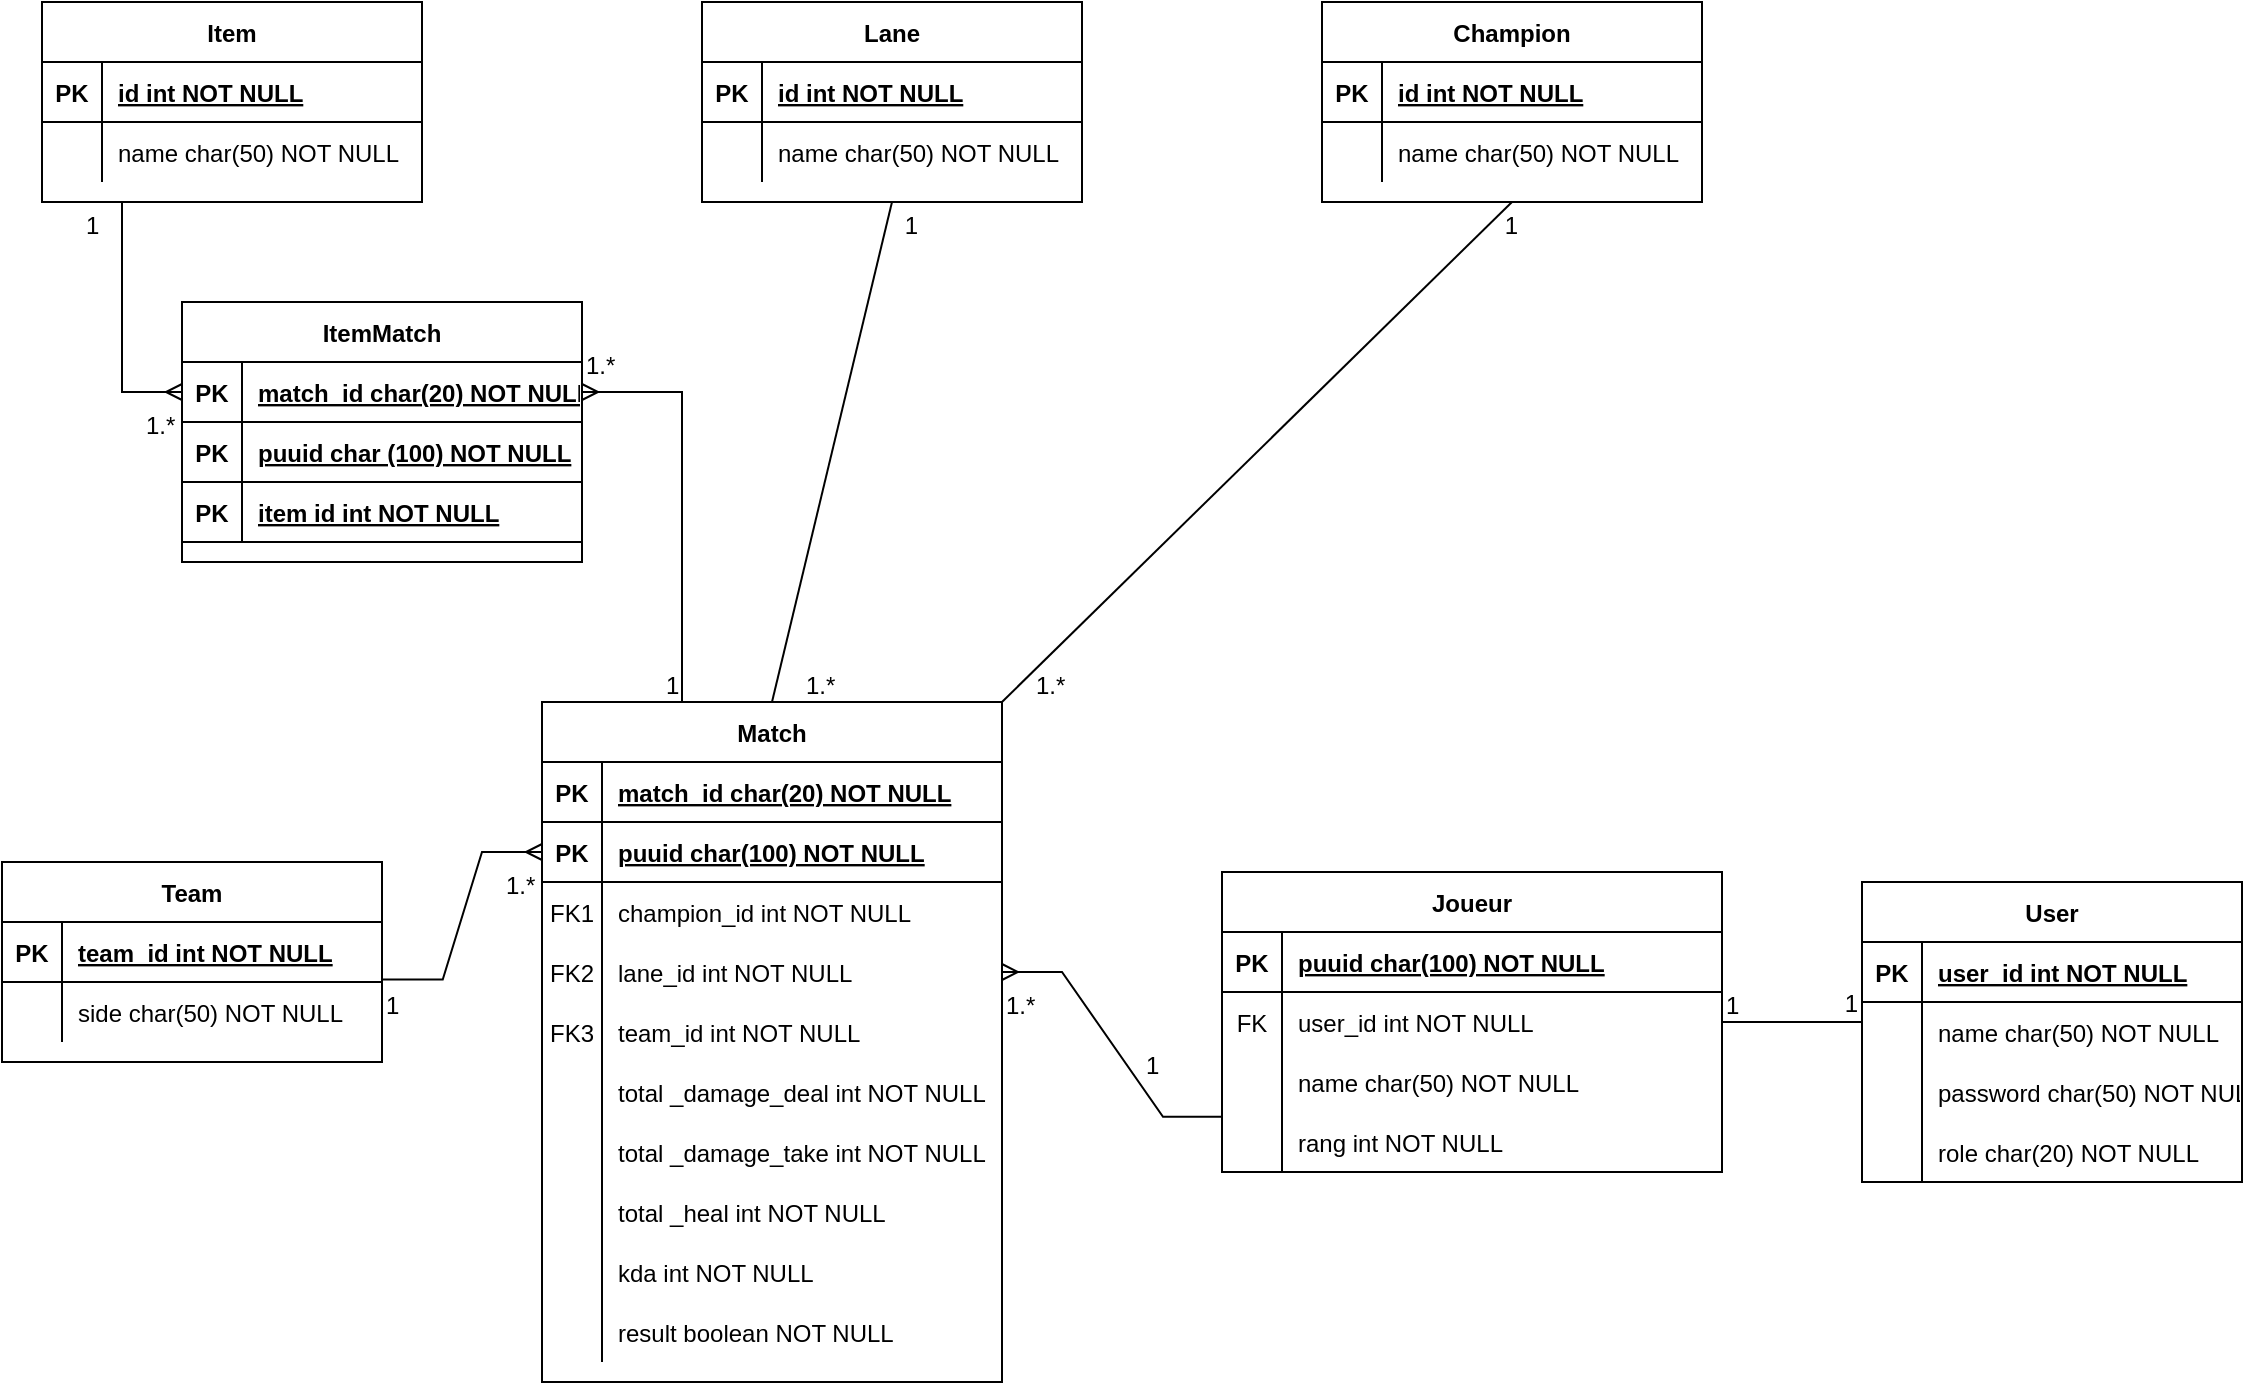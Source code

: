 <mxfile version="22.0.4" type="github">
  <diagram id="R2lEEEUBdFMjLlhIrx00" name="Page-1">
    <mxGraphModel dx="1050" dy="534" grid="1" gridSize="10" guides="1" tooltips="1" connect="1" arrows="1" fold="1" page="1" pageScale="1" pageWidth="1169" pageHeight="827" math="0" shadow="0" extFonts="Permanent Marker^https://fonts.googleapis.com/css?family=Permanent+Marker">
      <root>
        <mxCell id="0" />
        <mxCell id="1" parent="0" />
        <mxCell id="1Z-xYRUmBWWZSePLacPU-8" value="Joueur" style="shape=table;startSize=30;container=1;collapsible=1;childLayout=tableLayout;fixedRows=1;rowLines=0;fontStyle=1;align=center;resizeLast=1;" parent="1" vertex="1">
          <mxGeometry x="640" y="525" width="250" height="150" as="geometry" />
        </mxCell>
        <mxCell id="1Z-xYRUmBWWZSePLacPU-9" value="" style="shape=partialRectangle;collapsible=0;dropTarget=0;pointerEvents=0;fillColor=none;points=[[0,0.5],[1,0.5]];portConstraint=eastwest;top=0;left=0;right=0;bottom=1;" parent="1Z-xYRUmBWWZSePLacPU-8" vertex="1">
          <mxGeometry y="30" width="250" height="30" as="geometry" />
        </mxCell>
        <mxCell id="1Z-xYRUmBWWZSePLacPU-10" value="PK" style="shape=partialRectangle;overflow=hidden;connectable=0;fillColor=none;top=0;left=0;bottom=0;right=0;fontStyle=1;" parent="1Z-xYRUmBWWZSePLacPU-9" vertex="1">
          <mxGeometry width="30" height="30" as="geometry">
            <mxRectangle width="30" height="30" as="alternateBounds" />
          </mxGeometry>
        </mxCell>
        <mxCell id="1Z-xYRUmBWWZSePLacPU-11" value="puuid char(100) NOT NULL " style="shape=partialRectangle;overflow=hidden;connectable=0;fillColor=none;top=0;left=0;bottom=0;right=0;align=left;spacingLeft=6;fontStyle=5;" parent="1Z-xYRUmBWWZSePLacPU-9" vertex="1">
          <mxGeometry x="30" width="220" height="30" as="geometry">
            <mxRectangle width="220" height="30" as="alternateBounds" />
          </mxGeometry>
        </mxCell>
        <mxCell id="1Z-xYRUmBWWZSePLacPU-12" value="" style="shape=partialRectangle;collapsible=0;dropTarget=0;pointerEvents=0;fillColor=none;points=[[0,0.5],[1,0.5]];portConstraint=eastwest;top=0;left=0;right=0;bottom=0;" parent="1Z-xYRUmBWWZSePLacPU-8" vertex="1">
          <mxGeometry y="60" width="250" height="30" as="geometry" />
        </mxCell>
        <mxCell id="1Z-xYRUmBWWZSePLacPU-13" value="FK" style="shape=partialRectangle;overflow=hidden;connectable=0;fillColor=none;top=0;left=0;bottom=0;right=0;" parent="1Z-xYRUmBWWZSePLacPU-12" vertex="1">
          <mxGeometry width="30" height="30" as="geometry">
            <mxRectangle width="30" height="30" as="alternateBounds" />
          </mxGeometry>
        </mxCell>
        <mxCell id="1Z-xYRUmBWWZSePLacPU-14" value="user_id int NOT NULL" style="shape=partialRectangle;overflow=hidden;connectable=0;fillColor=none;top=0;left=0;bottom=0;right=0;align=left;spacingLeft=6;" parent="1Z-xYRUmBWWZSePLacPU-12" vertex="1">
          <mxGeometry x="30" width="220" height="30" as="geometry">
            <mxRectangle width="220" height="30" as="alternateBounds" />
          </mxGeometry>
        </mxCell>
        <mxCell id="qsSLa4WgV3tYcec7RAiq-47" value="" style="shape=partialRectangle;collapsible=0;dropTarget=0;pointerEvents=0;fillColor=none;points=[[0,0.5],[1,0.5]];portConstraint=eastwest;top=0;left=0;right=0;bottom=0;" parent="1Z-xYRUmBWWZSePLacPU-8" vertex="1">
          <mxGeometry y="90" width="250" height="30" as="geometry" />
        </mxCell>
        <mxCell id="qsSLa4WgV3tYcec7RAiq-48" value="" style="shape=partialRectangle;overflow=hidden;connectable=0;fillColor=none;top=0;left=0;bottom=0;right=0;" parent="qsSLa4WgV3tYcec7RAiq-47" vertex="1">
          <mxGeometry width="30" height="30" as="geometry">
            <mxRectangle width="30" height="30" as="alternateBounds" />
          </mxGeometry>
        </mxCell>
        <mxCell id="qsSLa4WgV3tYcec7RAiq-49" value="name char(50) NOT NULL" style="shape=partialRectangle;overflow=hidden;connectable=0;fillColor=none;top=0;left=0;bottom=0;right=0;align=left;spacingLeft=6;" parent="qsSLa4WgV3tYcec7RAiq-47" vertex="1">
          <mxGeometry x="30" width="220" height="30" as="geometry">
            <mxRectangle width="220" height="30" as="alternateBounds" />
          </mxGeometry>
        </mxCell>
        <mxCell id="5UuBvW-hppa5wgTJhFle-47" value="" style="shape=partialRectangle;collapsible=0;dropTarget=0;pointerEvents=0;fillColor=none;points=[[0,0.5],[1,0.5]];portConstraint=eastwest;top=0;left=0;right=0;bottom=0;" parent="1Z-xYRUmBWWZSePLacPU-8" vertex="1">
          <mxGeometry y="120" width="250" height="30" as="geometry" />
        </mxCell>
        <mxCell id="5UuBvW-hppa5wgTJhFle-48" value="" style="shape=partialRectangle;overflow=hidden;connectable=0;fillColor=none;top=0;left=0;bottom=0;right=0;" parent="5UuBvW-hppa5wgTJhFle-47" vertex="1">
          <mxGeometry width="30" height="30" as="geometry">
            <mxRectangle width="30" height="30" as="alternateBounds" />
          </mxGeometry>
        </mxCell>
        <mxCell id="5UuBvW-hppa5wgTJhFle-49" value="rang int NOT NULL" style="shape=partialRectangle;overflow=hidden;connectable=0;fillColor=none;top=0;left=0;bottom=0;right=0;align=left;spacingLeft=6;" parent="5UuBvW-hppa5wgTJhFle-47" vertex="1">
          <mxGeometry x="30" width="220" height="30" as="geometry">
            <mxRectangle width="220" height="30" as="alternateBounds" />
          </mxGeometry>
        </mxCell>
        <mxCell id="1Z-xYRUmBWWZSePLacPU-15" value="Item" style="shape=table;startSize=30;container=1;collapsible=1;childLayout=tableLayout;fixedRows=1;rowLines=0;fontStyle=1;align=center;resizeLast=1;" parent="1" vertex="1">
          <mxGeometry x="50" y="90" width="190" height="100" as="geometry" />
        </mxCell>
        <mxCell id="1Z-xYRUmBWWZSePLacPU-16" value="" style="shape=partialRectangle;collapsible=0;dropTarget=0;pointerEvents=0;fillColor=none;points=[[0,0.5],[1,0.5]];portConstraint=eastwest;top=0;left=0;right=0;bottom=1;" parent="1Z-xYRUmBWWZSePLacPU-15" vertex="1">
          <mxGeometry y="30" width="190" height="30" as="geometry" />
        </mxCell>
        <mxCell id="1Z-xYRUmBWWZSePLacPU-17" value="PK" style="shape=partialRectangle;overflow=hidden;connectable=0;fillColor=none;top=0;left=0;bottom=0;right=0;fontStyle=1;" parent="1Z-xYRUmBWWZSePLacPU-16" vertex="1">
          <mxGeometry width="30" height="30" as="geometry">
            <mxRectangle width="30" height="30" as="alternateBounds" />
          </mxGeometry>
        </mxCell>
        <mxCell id="1Z-xYRUmBWWZSePLacPU-18" value="id int NOT NULL " style="shape=partialRectangle;overflow=hidden;connectable=0;fillColor=none;top=0;left=0;bottom=0;right=0;align=left;spacingLeft=6;fontStyle=5;" parent="1Z-xYRUmBWWZSePLacPU-16" vertex="1">
          <mxGeometry x="30" width="160" height="30" as="geometry">
            <mxRectangle width="160" height="30" as="alternateBounds" />
          </mxGeometry>
        </mxCell>
        <mxCell id="1Z-xYRUmBWWZSePLacPU-19" value="" style="shape=partialRectangle;collapsible=0;dropTarget=0;pointerEvents=0;fillColor=none;points=[[0,0.5],[1,0.5]];portConstraint=eastwest;top=0;left=0;right=0;bottom=0;" parent="1Z-xYRUmBWWZSePLacPU-15" vertex="1">
          <mxGeometry y="60" width="190" height="30" as="geometry" />
        </mxCell>
        <mxCell id="1Z-xYRUmBWWZSePLacPU-20" value="" style="shape=partialRectangle;overflow=hidden;connectable=0;fillColor=none;top=0;left=0;bottom=0;right=0;" parent="1Z-xYRUmBWWZSePLacPU-19" vertex="1">
          <mxGeometry width="30" height="30" as="geometry">
            <mxRectangle width="30" height="30" as="alternateBounds" />
          </mxGeometry>
        </mxCell>
        <mxCell id="1Z-xYRUmBWWZSePLacPU-21" value="name char(50) NOT NULL" style="shape=partialRectangle;overflow=hidden;connectable=0;fillColor=none;top=0;left=0;bottom=0;right=0;align=left;spacingLeft=6;" parent="1Z-xYRUmBWWZSePLacPU-19" vertex="1">
          <mxGeometry x="30" width="160" height="30" as="geometry">
            <mxRectangle width="160" height="30" as="alternateBounds" />
          </mxGeometry>
        </mxCell>
        <mxCell id="jlmVtZ7fqNcI_0D6dhY_-1" value="User" style="shape=table;startSize=30;container=1;collapsible=1;childLayout=tableLayout;fixedRows=1;rowLines=0;fontStyle=1;align=center;resizeLast=1;" parent="1" vertex="1">
          <mxGeometry x="960" y="530" width="190" height="150" as="geometry" />
        </mxCell>
        <mxCell id="jlmVtZ7fqNcI_0D6dhY_-2" value="" style="shape=partialRectangle;collapsible=0;dropTarget=0;pointerEvents=0;fillColor=none;points=[[0,0.5],[1,0.5]];portConstraint=eastwest;top=0;left=0;right=0;bottom=1;" parent="jlmVtZ7fqNcI_0D6dhY_-1" vertex="1">
          <mxGeometry y="30" width="190" height="30" as="geometry" />
        </mxCell>
        <mxCell id="jlmVtZ7fqNcI_0D6dhY_-3" value="PK" style="shape=partialRectangle;overflow=hidden;connectable=0;fillColor=none;top=0;left=0;bottom=0;right=0;fontStyle=1;" parent="jlmVtZ7fqNcI_0D6dhY_-2" vertex="1">
          <mxGeometry width="30" height="30" as="geometry">
            <mxRectangle width="30" height="30" as="alternateBounds" />
          </mxGeometry>
        </mxCell>
        <mxCell id="jlmVtZ7fqNcI_0D6dhY_-4" value="user_id int NOT NULL " style="shape=partialRectangle;overflow=hidden;connectable=0;fillColor=none;top=0;left=0;bottom=0;right=0;align=left;spacingLeft=6;fontStyle=5;" parent="jlmVtZ7fqNcI_0D6dhY_-2" vertex="1">
          <mxGeometry x="30" width="160" height="30" as="geometry">
            <mxRectangle width="160" height="30" as="alternateBounds" />
          </mxGeometry>
        </mxCell>
        <mxCell id="jlmVtZ7fqNcI_0D6dhY_-18" value="" style="shape=partialRectangle;collapsible=0;dropTarget=0;pointerEvents=0;fillColor=none;points=[[0,0.5],[1,0.5]];portConstraint=eastwest;top=0;left=0;right=0;bottom=0;" parent="jlmVtZ7fqNcI_0D6dhY_-1" vertex="1">
          <mxGeometry y="60" width="190" height="30" as="geometry" />
        </mxCell>
        <mxCell id="jlmVtZ7fqNcI_0D6dhY_-19" value="" style="shape=partialRectangle;overflow=hidden;connectable=0;fillColor=none;top=0;left=0;bottom=0;right=0;" parent="jlmVtZ7fqNcI_0D6dhY_-18" vertex="1">
          <mxGeometry width="30" height="30" as="geometry">
            <mxRectangle width="30" height="30" as="alternateBounds" />
          </mxGeometry>
        </mxCell>
        <mxCell id="jlmVtZ7fqNcI_0D6dhY_-20" value="name char(50) NOT NULL" style="shape=partialRectangle;overflow=hidden;connectable=0;fillColor=none;top=0;left=0;bottom=0;right=0;align=left;spacingLeft=6;" parent="jlmVtZ7fqNcI_0D6dhY_-18" vertex="1">
          <mxGeometry x="30" width="160" height="30" as="geometry">
            <mxRectangle width="160" height="30" as="alternateBounds" />
          </mxGeometry>
        </mxCell>
        <mxCell id="jlmVtZ7fqNcI_0D6dhY_-8" value="" style="shape=partialRectangle;collapsible=0;dropTarget=0;pointerEvents=0;fillColor=none;points=[[0,0.5],[1,0.5]];portConstraint=eastwest;top=0;left=0;right=0;bottom=0;" parent="jlmVtZ7fqNcI_0D6dhY_-1" vertex="1">
          <mxGeometry y="90" width="190" height="30" as="geometry" />
        </mxCell>
        <mxCell id="jlmVtZ7fqNcI_0D6dhY_-9" value="" style="shape=partialRectangle;overflow=hidden;connectable=0;fillColor=none;top=0;left=0;bottom=0;right=0;" parent="jlmVtZ7fqNcI_0D6dhY_-8" vertex="1">
          <mxGeometry width="30" height="30" as="geometry">
            <mxRectangle width="30" height="30" as="alternateBounds" />
          </mxGeometry>
        </mxCell>
        <mxCell id="jlmVtZ7fqNcI_0D6dhY_-10" value="password char(50) NOT NULL" style="shape=partialRectangle;overflow=hidden;connectable=0;fillColor=none;top=0;left=0;bottom=0;right=0;align=left;spacingLeft=6;" parent="jlmVtZ7fqNcI_0D6dhY_-8" vertex="1">
          <mxGeometry x="30" width="160" height="30" as="geometry">
            <mxRectangle width="160" height="30" as="alternateBounds" />
          </mxGeometry>
        </mxCell>
        <mxCell id="jlmVtZ7fqNcI_0D6dhY_-5" value="" style="shape=partialRectangle;collapsible=0;dropTarget=0;pointerEvents=0;fillColor=none;points=[[0,0.5],[1,0.5]];portConstraint=eastwest;top=0;left=0;right=0;bottom=0;" parent="jlmVtZ7fqNcI_0D6dhY_-1" vertex="1">
          <mxGeometry y="120" width="190" height="30" as="geometry" />
        </mxCell>
        <mxCell id="jlmVtZ7fqNcI_0D6dhY_-6" value="" style="shape=partialRectangle;overflow=hidden;connectable=0;fillColor=none;top=0;left=0;bottom=0;right=0;" parent="jlmVtZ7fqNcI_0D6dhY_-5" vertex="1">
          <mxGeometry width="30" height="30" as="geometry">
            <mxRectangle width="30" height="30" as="alternateBounds" />
          </mxGeometry>
        </mxCell>
        <mxCell id="jlmVtZ7fqNcI_0D6dhY_-7" value="role char(20) NOT NULL" style="shape=partialRectangle;overflow=hidden;connectable=0;fillColor=none;top=0;left=0;bottom=0;right=0;align=left;spacingLeft=6;" parent="jlmVtZ7fqNcI_0D6dhY_-5" vertex="1">
          <mxGeometry x="30" width="160" height="30" as="geometry">
            <mxRectangle width="160" height="30" as="alternateBounds" />
          </mxGeometry>
        </mxCell>
        <mxCell id="NluHwBGUJTvfX-VE3aUP-21" value="" style="endArrow=none;html=1;rounded=0;entryX=0;entryY=0.333;entryDx=0;entryDy=0;exitX=1;exitY=0.5;exitDx=0;exitDy=0;entryPerimeter=0;" parent="1" source="1Z-xYRUmBWWZSePLacPU-12" target="jlmVtZ7fqNcI_0D6dhY_-18" edge="1">
          <mxGeometry relative="1" as="geometry">
            <mxPoint x="868.75" y="570.39" as="sourcePoint" />
            <mxPoint x="835" y="583.5" as="targetPoint" />
          </mxGeometry>
        </mxCell>
        <mxCell id="NluHwBGUJTvfX-VE3aUP-22" value="1" style="resizable=0;html=1;whiteSpace=wrap;align=left;verticalAlign=bottom;" parent="NluHwBGUJTvfX-VE3aUP-21" connectable="0" vertex="1">
          <mxGeometry x="-1" relative="1" as="geometry" />
        </mxCell>
        <mxCell id="NluHwBGUJTvfX-VE3aUP-23" value="1" style="resizable=0;html=1;whiteSpace=wrap;align=right;verticalAlign=bottom;" parent="NluHwBGUJTvfX-VE3aUP-21" connectable="0" vertex="1">
          <mxGeometry x="1" relative="1" as="geometry" />
        </mxCell>
        <mxCell id="NluHwBGUJTvfX-VE3aUP-33" value="Lane" style="shape=table;startSize=30;container=1;collapsible=1;childLayout=tableLayout;fixedRows=1;rowLines=0;fontStyle=1;align=center;resizeLast=1;" parent="1" vertex="1">
          <mxGeometry x="380" y="90" width="190" height="100" as="geometry" />
        </mxCell>
        <mxCell id="NluHwBGUJTvfX-VE3aUP-34" value="" style="shape=partialRectangle;collapsible=0;dropTarget=0;pointerEvents=0;fillColor=none;points=[[0,0.5],[1,0.5]];portConstraint=eastwest;top=0;left=0;right=0;bottom=1;" parent="NluHwBGUJTvfX-VE3aUP-33" vertex="1">
          <mxGeometry y="30" width="190" height="30" as="geometry" />
        </mxCell>
        <mxCell id="NluHwBGUJTvfX-VE3aUP-35" value="PK" style="shape=partialRectangle;overflow=hidden;connectable=0;fillColor=none;top=0;left=0;bottom=0;right=0;fontStyle=1;" parent="NluHwBGUJTvfX-VE3aUP-34" vertex="1">
          <mxGeometry width="30" height="30" as="geometry">
            <mxRectangle width="30" height="30" as="alternateBounds" />
          </mxGeometry>
        </mxCell>
        <mxCell id="NluHwBGUJTvfX-VE3aUP-36" value="id int NOT NULL " style="shape=partialRectangle;overflow=hidden;connectable=0;fillColor=none;top=0;left=0;bottom=0;right=0;align=left;spacingLeft=6;fontStyle=5;" parent="NluHwBGUJTvfX-VE3aUP-34" vertex="1">
          <mxGeometry x="30" width="160" height="30" as="geometry">
            <mxRectangle width="160" height="30" as="alternateBounds" />
          </mxGeometry>
        </mxCell>
        <mxCell id="NluHwBGUJTvfX-VE3aUP-40" value="" style="shape=partialRectangle;collapsible=0;dropTarget=0;pointerEvents=0;fillColor=none;points=[[0,0.5],[1,0.5]];portConstraint=eastwest;top=0;left=0;right=0;bottom=0;" parent="NluHwBGUJTvfX-VE3aUP-33" vertex="1">
          <mxGeometry y="60" width="190" height="30" as="geometry" />
        </mxCell>
        <mxCell id="NluHwBGUJTvfX-VE3aUP-41" value="" style="shape=partialRectangle;overflow=hidden;connectable=0;fillColor=none;top=0;left=0;bottom=0;right=0;" parent="NluHwBGUJTvfX-VE3aUP-40" vertex="1">
          <mxGeometry width="30" height="30" as="geometry">
            <mxRectangle width="30" height="30" as="alternateBounds" />
          </mxGeometry>
        </mxCell>
        <mxCell id="NluHwBGUJTvfX-VE3aUP-42" value="name char(50) NOT NULL" style="shape=partialRectangle;overflow=hidden;connectable=0;fillColor=none;top=0;left=0;bottom=0;right=0;align=left;spacingLeft=6;" parent="NluHwBGUJTvfX-VE3aUP-40" vertex="1">
          <mxGeometry x="30" width="160" height="30" as="geometry">
            <mxRectangle width="160" height="30" as="alternateBounds" />
          </mxGeometry>
        </mxCell>
        <mxCell id="NluHwBGUJTvfX-VE3aUP-43" value="Champion" style="shape=table;startSize=30;container=1;collapsible=1;childLayout=tableLayout;fixedRows=1;rowLines=0;fontStyle=1;align=center;resizeLast=1;" parent="1" vertex="1">
          <mxGeometry x="690" y="90" width="190" height="100" as="geometry" />
        </mxCell>
        <mxCell id="NluHwBGUJTvfX-VE3aUP-44" value="" style="shape=partialRectangle;collapsible=0;dropTarget=0;pointerEvents=0;fillColor=none;points=[[0,0.5],[1,0.5]];portConstraint=eastwest;top=0;left=0;right=0;bottom=1;" parent="NluHwBGUJTvfX-VE3aUP-43" vertex="1">
          <mxGeometry y="30" width="190" height="30" as="geometry" />
        </mxCell>
        <mxCell id="NluHwBGUJTvfX-VE3aUP-45" value="PK" style="shape=partialRectangle;overflow=hidden;connectable=0;fillColor=none;top=0;left=0;bottom=0;right=0;fontStyle=1;" parent="NluHwBGUJTvfX-VE3aUP-44" vertex="1">
          <mxGeometry width="30" height="30" as="geometry">
            <mxRectangle width="30" height="30" as="alternateBounds" />
          </mxGeometry>
        </mxCell>
        <mxCell id="NluHwBGUJTvfX-VE3aUP-46" value="id int NOT NULL " style="shape=partialRectangle;overflow=hidden;connectable=0;fillColor=none;top=0;left=0;bottom=0;right=0;align=left;spacingLeft=6;fontStyle=5;" parent="NluHwBGUJTvfX-VE3aUP-44" vertex="1">
          <mxGeometry x="30" width="160" height="30" as="geometry">
            <mxRectangle width="160" height="30" as="alternateBounds" />
          </mxGeometry>
        </mxCell>
        <mxCell id="NluHwBGUJTvfX-VE3aUP-50" value="" style="shape=partialRectangle;collapsible=0;dropTarget=0;pointerEvents=0;fillColor=none;points=[[0,0.5],[1,0.5]];portConstraint=eastwest;top=0;left=0;right=0;bottom=0;" parent="NluHwBGUJTvfX-VE3aUP-43" vertex="1">
          <mxGeometry y="60" width="190" height="30" as="geometry" />
        </mxCell>
        <mxCell id="NluHwBGUJTvfX-VE3aUP-51" value="" style="shape=partialRectangle;overflow=hidden;connectable=0;fillColor=none;top=0;left=0;bottom=0;right=0;" parent="NluHwBGUJTvfX-VE3aUP-50" vertex="1">
          <mxGeometry width="30" height="30" as="geometry">
            <mxRectangle width="30" height="30" as="alternateBounds" />
          </mxGeometry>
        </mxCell>
        <mxCell id="NluHwBGUJTvfX-VE3aUP-52" value="name char(50) NOT NULL" style="shape=partialRectangle;overflow=hidden;connectable=0;fillColor=none;top=0;left=0;bottom=0;right=0;align=left;spacingLeft=6;" parent="NluHwBGUJTvfX-VE3aUP-50" vertex="1">
          <mxGeometry x="30" width="160" height="30" as="geometry">
            <mxRectangle width="160" height="30" as="alternateBounds" />
          </mxGeometry>
        </mxCell>
        <mxCell id="NluHwBGUJTvfX-VE3aUP-63" value="Team" style="shape=table;startSize=30;container=1;collapsible=1;childLayout=tableLayout;fixedRows=1;rowLines=0;fontStyle=1;align=center;resizeLast=1;" parent="1" vertex="1">
          <mxGeometry x="30" y="520" width="190" height="100" as="geometry" />
        </mxCell>
        <mxCell id="NluHwBGUJTvfX-VE3aUP-64" value="" style="shape=partialRectangle;collapsible=0;dropTarget=0;pointerEvents=0;fillColor=none;points=[[0,0.5],[1,0.5]];portConstraint=eastwest;top=0;left=0;right=0;bottom=1;" parent="NluHwBGUJTvfX-VE3aUP-63" vertex="1">
          <mxGeometry y="30" width="190" height="30" as="geometry" />
        </mxCell>
        <mxCell id="NluHwBGUJTvfX-VE3aUP-65" value="PK" style="shape=partialRectangle;overflow=hidden;connectable=0;fillColor=none;top=0;left=0;bottom=0;right=0;fontStyle=1;" parent="NluHwBGUJTvfX-VE3aUP-64" vertex="1">
          <mxGeometry width="30" height="30" as="geometry">
            <mxRectangle width="30" height="30" as="alternateBounds" />
          </mxGeometry>
        </mxCell>
        <mxCell id="NluHwBGUJTvfX-VE3aUP-66" value="team_id int NOT NULL " style="shape=partialRectangle;overflow=hidden;connectable=0;fillColor=none;top=0;left=0;bottom=0;right=0;align=left;spacingLeft=6;fontStyle=5;" parent="NluHwBGUJTvfX-VE3aUP-64" vertex="1">
          <mxGeometry x="30" width="160" height="30" as="geometry">
            <mxRectangle width="160" height="30" as="alternateBounds" />
          </mxGeometry>
        </mxCell>
        <mxCell id="NluHwBGUJTvfX-VE3aUP-70" value="" style="shape=partialRectangle;collapsible=0;dropTarget=0;pointerEvents=0;fillColor=none;points=[[0,0.5],[1,0.5]];portConstraint=eastwest;top=0;left=0;right=0;bottom=0;" parent="NluHwBGUJTvfX-VE3aUP-63" vertex="1">
          <mxGeometry y="60" width="190" height="30" as="geometry" />
        </mxCell>
        <mxCell id="NluHwBGUJTvfX-VE3aUP-71" value="" style="shape=partialRectangle;overflow=hidden;connectable=0;fillColor=none;top=0;left=0;bottom=0;right=0;" parent="NluHwBGUJTvfX-VE3aUP-70" vertex="1">
          <mxGeometry width="30" height="30" as="geometry">
            <mxRectangle width="30" height="30" as="alternateBounds" />
          </mxGeometry>
        </mxCell>
        <mxCell id="NluHwBGUJTvfX-VE3aUP-72" value="side char(50) NOT NULL" style="shape=partialRectangle;overflow=hidden;connectable=0;fillColor=none;top=0;left=0;bottom=0;right=0;align=left;spacingLeft=6;" parent="NluHwBGUJTvfX-VE3aUP-70" vertex="1">
          <mxGeometry x="30" width="160" height="30" as="geometry">
            <mxRectangle width="160" height="30" as="alternateBounds" />
          </mxGeometry>
        </mxCell>
        <mxCell id="NluHwBGUJTvfX-VE3aUP-73" value="Match" style="shape=table;startSize=30;container=1;collapsible=1;childLayout=tableLayout;fixedRows=1;rowLines=0;fontStyle=1;align=center;resizeLast=1;" parent="1" vertex="1">
          <mxGeometry x="300" y="440" width="230" height="340" as="geometry" />
        </mxCell>
        <mxCell id="NluHwBGUJTvfX-VE3aUP-74" value="" style="shape=partialRectangle;collapsible=0;dropTarget=0;pointerEvents=0;fillColor=none;points=[[0,0.5],[1,0.5]];portConstraint=eastwest;top=0;left=0;right=0;bottom=1;" parent="NluHwBGUJTvfX-VE3aUP-73" vertex="1">
          <mxGeometry y="30" width="230" height="30" as="geometry" />
        </mxCell>
        <mxCell id="NluHwBGUJTvfX-VE3aUP-75" value="PK" style="shape=partialRectangle;overflow=hidden;connectable=0;fillColor=none;top=0;left=0;bottom=0;right=0;fontStyle=1;" parent="NluHwBGUJTvfX-VE3aUP-74" vertex="1">
          <mxGeometry width="30" height="30" as="geometry">
            <mxRectangle width="30" height="30" as="alternateBounds" />
          </mxGeometry>
        </mxCell>
        <mxCell id="NluHwBGUJTvfX-VE3aUP-76" value="match_id char(20) NOT NULL " style="shape=partialRectangle;overflow=hidden;connectable=0;fillColor=none;top=0;left=0;bottom=0;right=0;align=left;spacingLeft=6;fontStyle=5;" parent="NluHwBGUJTvfX-VE3aUP-74" vertex="1">
          <mxGeometry x="30" width="200" height="30" as="geometry">
            <mxRectangle width="200" height="30" as="alternateBounds" />
          </mxGeometry>
        </mxCell>
        <mxCell id="NluHwBGUJTvfX-VE3aUP-80" value="" style="shape=partialRectangle;collapsible=0;dropTarget=0;pointerEvents=0;fillColor=none;points=[[0,0.5],[1,0.5]];portConstraint=eastwest;top=0;left=0;right=0;bottom=1;" parent="NluHwBGUJTvfX-VE3aUP-73" vertex="1">
          <mxGeometry y="60" width="230" height="30" as="geometry" />
        </mxCell>
        <mxCell id="NluHwBGUJTvfX-VE3aUP-81" value="PK" style="shape=partialRectangle;overflow=hidden;connectable=0;fillColor=none;top=0;left=0;bottom=0;right=0;fontStyle=1;" parent="NluHwBGUJTvfX-VE3aUP-80" vertex="1">
          <mxGeometry width="30" height="30" as="geometry">
            <mxRectangle width="30" height="30" as="alternateBounds" />
          </mxGeometry>
        </mxCell>
        <mxCell id="NluHwBGUJTvfX-VE3aUP-82" value="puuid char(100) NOT NULL " style="shape=partialRectangle;overflow=hidden;connectable=0;fillColor=none;top=0;left=0;bottom=0;right=0;align=left;spacingLeft=6;fontStyle=5;" parent="NluHwBGUJTvfX-VE3aUP-80" vertex="1">
          <mxGeometry x="30" width="200" height="30" as="geometry">
            <mxRectangle width="200" height="30" as="alternateBounds" />
          </mxGeometry>
        </mxCell>
        <mxCell id="NluHwBGUJTvfX-VE3aUP-77" value="" style="shape=partialRectangle;collapsible=0;dropTarget=0;pointerEvents=0;fillColor=none;points=[[0,0.5],[1,0.5]];portConstraint=eastwest;top=0;left=0;right=0;bottom=0;" parent="NluHwBGUJTvfX-VE3aUP-73" vertex="1">
          <mxGeometry y="90" width="230" height="30" as="geometry" />
        </mxCell>
        <mxCell id="NluHwBGUJTvfX-VE3aUP-78" value="FK1" style="shape=partialRectangle;overflow=hidden;connectable=0;fillColor=none;top=0;left=0;bottom=0;right=0;" parent="NluHwBGUJTvfX-VE3aUP-77" vertex="1">
          <mxGeometry width="30" height="30" as="geometry">
            <mxRectangle width="30" height="30" as="alternateBounds" />
          </mxGeometry>
        </mxCell>
        <mxCell id="NluHwBGUJTvfX-VE3aUP-79" value="champion_id int NOT NULL" style="shape=partialRectangle;overflow=hidden;connectable=0;fillColor=none;top=0;left=0;bottom=0;right=0;align=left;spacingLeft=6;" parent="NluHwBGUJTvfX-VE3aUP-77" vertex="1">
          <mxGeometry x="30" width="200" height="30" as="geometry">
            <mxRectangle width="200" height="30" as="alternateBounds" />
          </mxGeometry>
        </mxCell>
        <mxCell id="NluHwBGUJTvfX-VE3aUP-83" value="" style="shape=partialRectangle;collapsible=0;dropTarget=0;pointerEvents=0;fillColor=none;points=[[0,0.5],[1,0.5]];portConstraint=eastwest;top=0;left=0;right=0;bottom=0;" parent="NluHwBGUJTvfX-VE3aUP-73" vertex="1">
          <mxGeometry y="120" width="230" height="30" as="geometry" />
        </mxCell>
        <mxCell id="NluHwBGUJTvfX-VE3aUP-84" value="FK2" style="shape=partialRectangle;overflow=hidden;connectable=0;fillColor=none;top=0;left=0;bottom=0;right=0;" parent="NluHwBGUJTvfX-VE3aUP-83" vertex="1">
          <mxGeometry width="30" height="30" as="geometry">
            <mxRectangle width="30" height="30" as="alternateBounds" />
          </mxGeometry>
        </mxCell>
        <mxCell id="NluHwBGUJTvfX-VE3aUP-85" value="lane_id int NOT NULL" style="shape=partialRectangle;overflow=hidden;connectable=0;fillColor=none;top=0;left=0;bottom=0;right=0;align=left;spacingLeft=6;" parent="NluHwBGUJTvfX-VE3aUP-83" vertex="1">
          <mxGeometry x="30" width="200" height="30" as="geometry">
            <mxRectangle width="200" height="30" as="alternateBounds" />
          </mxGeometry>
        </mxCell>
        <mxCell id="NluHwBGUJTvfX-VE3aUP-89" value="" style="shape=partialRectangle;collapsible=0;dropTarget=0;pointerEvents=0;fillColor=none;points=[[0,0.5],[1,0.5]];portConstraint=eastwest;top=0;left=0;right=0;bottom=0;" parent="NluHwBGUJTvfX-VE3aUP-73" vertex="1">
          <mxGeometry y="150" width="230" height="30" as="geometry" />
        </mxCell>
        <mxCell id="NluHwBGUJTvfX-VE3aUP-90" value="" style="shape=partialRectangle;overflow=hidden;connectable=0;fillColor=none;top=0;left=0;bottom=0;right=0;" parent="NluHwBGUJTvfX-VE3aUP-89" vertex="1">
          <mxGeometry width="30" height="30" as="geometry">
            <mxRectangle width="30" height="30" as="alternateBounds" />
          </mxGeometry>
        </mxCell>
        <mxCell id="NluHwBGUJTvfX-VE3aUP-91" value="team_id int NOT NULL" style="shape=partialRectangle;overflow=hidden;connectable=0;fillColor=none;top=0;left=0;bottom=0;right=0;align=left;spacingLeft=6;" parent="NluHwBGUJTvfX-VE3aUP-89" vertex="1">
          <mxGeometry x="30" width="200" height="30" as="geometry">
            <mxRectangle width="200" height="30" as="alternateBounds" />
          </mxGeometry>
        </mxCell>
        <mxCell id="qsSLa4WgV3tYcec7RAiq-42" value="" style="shape=partialRectangle;collapsible=0;dropTarget=0;pointerEvents=0;fillColor=none;points=[[0,0.5],[1,0.5]];portConstraint=eastwest;top=0;left=0;right=0;bottom=0;" parent="NluHwBGUJTvfX-VE3aUP-73" vertex="1">
          <mxGeometry y="180" width="230" height="30" as="geometry" />
        </mxCell>
        <mxCell id="qsSLa4WgV3tYcec7RAiq-43" value="" style="shape=partialRectangle;overflow=hidden;connectable=0;fillColor=none;top=0;left=0;bottom=0;right=0;" parent="qsSLa4WgV3tYcec7RAiq-42" vertex="1">
          <mxGeometry width="30" height="30" as="geometry">
            <mxRectangle width="30" height="30" as="alternateBounds" />
          </mxGeometry>
        </mxCell>
        <mxCell id="qsSLa4WgV3tYcec7RAiq-44" value="total _damage_deal int NOT NULL" style="shape=partialRectangle;overflow=hidden;connectable=0;fillColor=none;top=0;left=0;bottom=0;right=0;align=left;spacingLeft=6;" parent="qsSLa4WgV3tYcec7RAiq-42" vertex="1">
          <mxGeometry x="30" width="200" height="30" as="geometry">
            <mxRectangle width="200" height="30" as="alternateBounds" />
          </mxGeometry>
        </mxCell>
        <mxCell id="NluHwBGUJTvfX-VE3aUP-92" value="" style="shape=partialRectangle;collapsible=0;dropTarget=0;pointerEvents=0;fillColor=none;points=[[0,0.5],[1,0.5]];portConstraint=eastwest;top=0;left=0;right=0;bottom=0;" parent="NluHwBGUJTvfX-VE3aUP-73" vertex="1">
          <mxGeometry y="210" width="230" height="30" as="geometry" />
        </mxCell>
        <mxCell id="NluHwBGUJTvfX-VE3aUP-93" value="" style="shape=partialRectangle;overflow=hidden;connectable=0;fillColor=none;top=0;left=0;bottom=0;right=0;" parent="NluHwBGUJTvfX-VE3aUP-92" vertex="1">
          <mxGeometry width="30" height="30" as="geometry">
            <mxRectangle width="30" height="30" as="alternateBounds" />
          </mxGeometry>
        </mxCell>
        <mxCell id="NluHwBGUJTvfX-VE3aUP-94" value="total _damage_take int NOT NULL" style="shape=partialRectangle;overflow=hidden;connectable=0;fillColor=none;top=0;left=0;bottom=0;right=0;align=left;spacingLeft=6;" parent="NluHwBGUJTvfX-VE3aUP-92" vertex="1">
          <mxGeometry x="30" width="200" height="30" as="geometry">
            <mxRectangle width="200" height="30" as="alternateBounds" />
          </mxGeometry>
        </mxCell>
        <mxCell id="NluHwBGUJTvfX-VE3aUP-95" value="" style="shape=partialRectangle;collapsible=0;dropTarget=0;pointerEvents=0;fillColor=none;points=[[0,0.5],[1,0.5]];portConstraint=eastwest;top=0;left=0;right=0;bottom=0;" parent="NluHwBGUJTvfX-VE3aUP-73" vertex="1">
          <mxGeometry y="240" width="230" height="30" as="geometry" />
        </mxCell>
        <mxCell id="NluHwBGUJTvfX-VE3aUP-96" value="" style="shape=partialRectangle;overflow=hidden;connectable=0;fillColor=none;top=0;left=0;bottom=0;right=0;" parent="NluHwBGUJTvfX-VE3aUP-95" vertex="1">
          <mxGeometry width="30" height="30" as="geometry">
            <mxRectangle width="30" height="30" as="alternateBounds" />
          </mxGeometry>
        </mxCell>
        <mxCell id="NluHwBGUJTvfX-VE3aUP-97" value="total _heal int NOT NULL" style="shape=partialRectangle;overflow=hidden;connectable=0;fillColor=none;top=0;left=0;bottom=0;right=0;align=left;spacingLeft=6;" parent="NluHwBGUJTvfX-VE3aUP-95" vertex="1">
          <mxGeometry x="30" width="200" height="30" as="geometry">
            <mxRectangle width="200" height="30" as="alternateBounds" />
          </mxGeometry>
        </mxCell>
        <mxCell id="NluHwBGUJTvfX-VE3aUP-98" value="" style="shape=partialRectangle;collapsible=0;dropTarget=0;pointerEvents=0;fillColor=none;points=[[0,0.5],[1,0.5]];portConstraint=eastwest;top=0;left=0;right=0;bottom=0;" parent="NluHwBGUJTvfX-VE3aUP-73" vertex="1">
          <mxGeometry y="270" width="230" height="30" as="geometry" />
        </mxCell>
        <mxCell id="NluHwBGUJTvfX-VE3aUP-99" value="" style="shape=partialRectangle;overflow=hidden;connectable=0;fillColor=none;top=0;left=0;bottom=0;right=0;" parent="NluHwBGUJTvfX-VE3aUP-98" vertex="1">
          <mxGeometry width="30" height="30" as="geometry">
            <mxRectangle width="30" height="30" as="alternateBounds" />
          </mxGeometry>
        </mxCell>
        <mxCell id="NluHwBGUJTvfX-VE3aUP-100" value="kda int NOT NULL" style="shape=partialRectangle;overflow=hidden;connectable=0;fillColor=none;top=0;left=0;bottom=0;right=0;align=left;spacingLeft=6;" parent="NluHwBGUJTvfX-VE3aUP-98" vertex="1">
          <mxGeometry x="30" width="200" height="30" as="geometry">
            <mxRectangle width="200" height="30" as="alternateBounds" />
          </mxGeometry>
        </mxCell>
        <mxCell id="HSrnUMw2Wo1oil5aDMmz-1" value="" style="shape=partialRectangle;collapsible=0;dropTarget=0;pointerEvents=0;fillColor=none;points=[[0,0.5],[1,0.5]];portConstraint=eastwest;top=0;left=0;right=0;bottom=0;" vertex="1" parent="NluHwBGUJTvfX-VE3aUP-73">
          <mxGeometry y="300" width="230" height="30" as="geometry" />
        </mxCell>
        <mxCell id="HSrnUMw2Wo1oil5aDMmz-2" value="" style="shape=partialRectangle;overflow=hidden;connectable=0;fillColor=none;top=0;left=0;bottom=0;right=0;" vertex="1" parent="HSrnUMw2Wo1oil5aDMmz-1">
          <mxGeometry width="30" height="30" as="geometry">
            <mxRectangle width="30" height="30" as="alternateBounds" />
          </mxGeometry>
        </mxCell>
        <mxCell id="HSrnUMw2Wo1oil5aDMmz-3" value="result boolean NOT NULL" style="shape=partialRectangle;overflow=hidden;connectable=0;fillColor=none;top=0;left=0;bottom=0;right=0;align=left;spacingLeft=6;" vertex="1" parent="HSrnUMw2Wo1oil5aDMmz-1">
          <mxGeometry x="30" width="200" height="30" as="geometry">
            <mxRectangle width="200" height="30" as="alternateBounds" />
          </mxGeometry>
        </mxCell>
        <mxCell id="NluHwBGUJTvfX-VE3aUP-101" value="" style="edgeStyle=entityRelationEdgeStyle;fontSize=12;html=1;endArrow=ERmany;rounded=0;exitX=0.002;exitY=0.08;exitDx=0;exitDy=0;entryX=1;entryY=0.5;entryDx=0;entryDy=0;exitPerimeter=0;" parent="1" source="5UuBvW-hppa5wgTJhFle-47" target="NluHwBGUJTvfX-VE3aUP-83" edge="1">
          <mxGeometry width="100" height="100" relative="1" as="geometry">
            <mxPoint x="620" y="585" as="sourcePoint" />
            <mxPoint x="590" y="430" as="targetPoint" />
          </mxGeometry>
        </mxCell>
        <mxCell id="NluHwBGUJTvfX-VE3aUP-102" value="" style="edgeStyle=entityRelationEdgeStyle;fontSize=12;html=1;endArrow=ERmany;rounded=0;exitX=1.002;exitY=-0.04;exitDx=0;exitDy=0;exitPerimeter=0;entryX=0;entryY=0.5;entryDx=0;entryDy=0;" parent="1" source="NluHwBGUJTvfX-VE3aUP-70" target="NluHwBGUJTvfX-VE3aUP-80" edge="1">
          <mxGeometry width="100" height="100" relative="1" as="geometry">
            <mxPoint x="185" y="604" as="sourcePoint" />
            <mxPoint x="285" y="504" as="targetPoint" />
          </mxGeometry>
        </mxCell>
        <mxCell id="NluHwBGUJTvfX-VE3aUP-103" value="" style="endArrow=none;html=1;rounded=0;entryX=0.5;entryY=1;entryDx=0;entryDy=0;exitX=0.5;exitY=0;exitDx=0;exitDy=0;" parent="1" source="NluHwBGUJTvfX-VE3aUP-73" target="NluHwBGUJTvfX-VE3aUP-33" edge="1">
          <mxGeometry relative="1" as="geometry">
            <mxPoint x="370" y="350" as="sourcePoint" />
            <mxPoint x="530" y="350" as="targetPoint" />
          </mxGeometry>
        </mxCell>
        <mxCell id="NluHwBGUJTvfX-VE3aUP-104" value="1.*" style="resizable=0;html=1;whiteSpace=wrap;align=left;verticalAlign=bottom;" parent="NluHwBGUJTvfX-VE3aUP-103" connectable="0" vertex="1">
          <mxGeometry x="-1" relative="1" as="geometry">
            <mxPoint x="15" as="offset" />
          </mxGeometry>
        </mxCell>
        <mxCell id="NluHwBGUJTvfX-VE3aUP-105" value="1" style="resizable=0;html=1;whiteSpace=wrap;align=right;verticalAlign=bottom;" parent="NluHwBGUJTvfX-VE3aUP-103" connectable="0" vertex="1">
          <mxGeometry x="1" relative="1" as="geometry">
            <mxPoint x="15" y="20" as="offset" />
          </mxGeometry>
        </mxCell>
        <mxCell id="NluHwBGUJTvfX-VE3aUP-106" value="" style="endArrow=none;html=1;rounded=0;entryX=0.5;entryY=1;entryDx=0;entryDy=0;exitX=1;exitY=0;exitDx=0;exitDy=0;" parent="1" source="NluHwBGUJTvfX-VE3aUP-73" target="NluHwBGUJTvfX-VE3aUP-43" edge="1">
          <mxGeometry relative="1" as="geometry">
            <mxPoint x="505" y="409" as="sourcePoint" />
            <mxPoint x="585" y="200" as="targetPoint" />
          </mxGeometry>
        </mxCell>
        <mxCell id="NluHwBGUJTvfX-VE3aUP-107" value="1.*" style="resizable=0;html=1;whiteSpace=wrap;align=left;verticalAlign=bottom;" parent="NluHwBGUJTvfX-VE3aUP-106" connectable="0" vertex="1">
          <mxGeometry x="-1" relative="1" as="geometry">
            <mxPoint x="15" as="offset" />
          </mxGeometry>
        </mxCell>
        <mxCell id="NluHwBGUJTvfX-VE3aUP-108" value="1" style="resizable=0;html=1;whiteSpace=wrap;align=right;verticalAlign=bottom;" parent="NluHwBGUJTvfX-VE3aUP-106" connectable="0" vertex="1">
          <mxGeometry x="1" relative="1" as="geometry">
            <mxPoint x="5" y="20" as="offset" />
          </mxGeometry>
        </mxCell>
        <mxCell id="NluHwBGUJTvfX-VE3aUP-110" value="" style="edgeStyle=entityRelationEdgeStyle;fontSize=12;html=1;endArrow=ERmany;rounded=0;entryX=1;entryY=0.5;entryDx=0;entryDy=0;" parent="1" target="qsSLa4WgV3tYcec7RAiq-2" edge="1">
          <mxGeometry width="100" height="100" relative="1" as="geometry">
            <mxPoint x="340" y="440" as="sourcePoint" />
            <mxPoint x="260" y="290" as="targetPoint" />
            <Array as="points">
              <mxPoint x="340" y="400" />
              <mxPoint x="370" y="350" />
              <mxPoint x="370" y="350" />
              <mxPoint x="358" y="380" />
              <mxPoint x="370" y="420" />
            </Array>
          </mxGeometry>
        </mxCell>
        <mxCell id="NluHwBGUJTvfX-VE3aUP-111" value="" style="edgeStyle=entityRelationEdgeStyle;fontSize=12;html=1;endArrow=ERmany;rounded=0;entryX=0;entryY=0.5;entryDx=0;entryDy=0;" parent="1" target="qsSLa4WgV3tYcec7RAiq-2" edge="1">
          <mxGeometry width="100" height="100" relative="1" as="geometry">
            <mxPoint x="60" y="190" as="sourcePoint" />
            <mxPoint x="100" y="290" as="targetPoint" />
          </mxGeometry>
        </mxCell>
        <mxCell id="qsSLa4WgV3tYcec7RAiq-1" value="ItemMatch" style="shape=table;startSize=30;container=1;collapsible=1;childLayout=tableLayout;fixedRows=1;rowLines=0;fontStyle=1;align=center;resizeLast=1;" parent="1" vertex="1">
          <mxGeometry x="120" y="240" width="200" height="130" as="geometry" />
        </mxCell>
        <mxCell id="qsSLa4WgV3tYcec7RAiq-2" value="" style="shape=partialRectangle;collapsible=0;dropTarget=0;pointerEvents=0;fillColor=none;points=[[0,0.5],[1,0.5]];portConstraint=eastwest;top=0;left=0;right=0;bottom=1;" parent="qsSLa4WgV3tYcec7RAiq-1" vertex="1">
          <mxGeometry y="30" width="200" height="30" as="geometry" />
        </mxCell>
        <mxCell id="qsSLa4WgV3tYcec7RAiq-3" value="PK" style="shape=partialRectangle;overflow=hidden;connectable=0;fillColor=none;top=0;left=0;bottom=0;right=0;fontStyle=1;" parent="qsSLa4WgV3tYcec7RAiq-2" vertex="1">
          <mxGeometry width="30" height="30" as="geometry">
            <mxRectangle width="30" height="30" as="alternateBounds" />
          </mxGeometry>
        </mxCell>
        <mxCell id="qsSLa4WgV3tYcec7RAiq-4" value="match_id char(20) NOT NULL " style="shape=partialRectangle;overflow=hidden;connectable=0;fillColor=none;top=0;left=0;bottom=0;right=0;align=left;spacingLeft=6;fontStyle=5;" parent="qsSLa4WgV3tYcec7RAiq-2" vertex="1">
          <mxGeometry x="30" width="170" height="30" as="geometry">
            <mxRectangle width="170" height="30" as="alternateBounds" />
          </mxGeometry>
        </mxCell>
        <mxCell id="qsSLa4WgV3tYcec7RAiq-5" value="" style="shape=partialRectangle;collapsible=0;dropTarget=0;pointerEvents=0;fillColor=none;points=[[0,0.5],[1,0.5]];portConstraint=eastwest;top=0;left=0;right=0;bottom=1;" parent="qsSLa4WgV3tYcec7RAiq-1" vertex="1">
          <mxGeometry y="60" width="200" height="30" as="geometry" />
        </mxCell>
        <mxCell id="qsSLa4WgV3tYcec7RAiq-6" value="PK" style="shape=partialRectangle;overflow=hidden;connectable=0;fillColor=none;top=0;left=0;bottom=0;right=0;fontStyle=1;" parent="qsSLa4WgV3tYcec7RAiq-5" vertex="1">
          <mxGeometry width="30" height="30" as="geometry">
            <mxRectangle width="30" height="30" as="alternateBounds" />
          </mxGeometry>
        </mxCell>
        <mxCell id="qsSLa4WgV3tYcec7RAiq-7" value="puuid char (100) NOT NULL " style="shape=partialRectangle;overflow=hidden;connectable=0;fillColor=none;top=0;left=0;bottom=0;right=0;align=left;spacingLeft=6;fontStyle=5;" parent="qsSLa4WgV3tYcec7RAiq-5" vertex="1">
          <mxGeometry x="30" width="170" height="30" as="geometry">
            <mxRectangle width="170" height="30" as="alternateBounds" />
          </mxGeometry>
        </mxCell>
        <mxCell id="qsSLa4WgV3tYcec7RAiq-34" value="" style="shape=partialRectangle;collapsible=0;dropTarget=0;pointerEvents=0;fillColor=none;points=[[0,0.5],[1,0.5]];portConstraint=eastwest;top=0;left=0;right=0;bottom=1;" parent="qsSLa4WgV3tYcec7RAiq-1" vertex="1">
          <mxGeometry y="90" width="200" height="30" as="geometry" />
        </mxCell>
        <mxCell id="qsSLa4WgV3tYcec7RAiq-35" value="PK" style="shape=partialRectangle;overflow=hidden;connectable=0;fillColor=none;top=0;left=0;bottom=0;right=0;fontStyle=1;" parent="qsSLa4WgV3tYcec7RAiq-34" vertex="1">
          <mxGeometry width="30" height="30" as="geometry">
            <mxRectangle width="30" height="30" as="alternateBounds" />
          </mxGeometry>
        </mxCell>
        <mxCell id="qsSLa4WgV3tYcec7RAiq-36" value="item id int NOT NULL " style="shape=partialRectangle;overflow=hidden;connectable=0;fillColor=none;top=0;left=0;bottom=0;right=0;align=left;spacingLeft=6;fontStyle=5;" parent="qsSLa4WgV3tYcec7RAiq-34" vertex="1">
          <mxGeometry x="30" width="170" height="30" as="geometry">
            <mxRectangle width="170" height="30" as="alternateBounds" />
          </mxGeometry>
        </mxCell>
        <mxCell id="qsSLa4WgV3tYcec7RAiq-26" value="1.*" style="resizable=0;html=1;whiteSpace=wrap;align=left;verticalAlign=bottom;" parent="1" connectable="0" vertex="1">
          <mxGeometry x="320" y="280" as="geometry" />
        </mxCell>
        <mxCell id="qsSLa4WgV3tYcec7RAiq-27" value="1.*" style="resizable=0;html=1;whiteSpace=wrap;align=left;verticalAlign=bottom;" parent="1" connectable="0" vertex="1">
          <mxGeometry x="100" y="310" as="geometry" />
        </mxCell>
        <mxCell id="qsSLa4WgV3tYcec7RAiq-28" value="1.*" style="resizable=0;html=1;whiteSpace=wrap;align=left;verticalAlign=bottom;" parent="1" connectable="0" vertex="1">
          <mxGeometry x="280" y="540" as="geometry" />
        </mxCell>
        <mxCell id="qsSLa4WgV3tYcec7RAiq-29" value="1.*" style="resizable=0;html=1;whiteSpace=wrap;align=left;verticalAlign=bottom;" parent="1" connectable="0" vertex="1">
          <mxGeometry x="530" y="600" as="geometry" />
        </mxCell>
        <mxCell id="qsSLa4WgV3tYcec7RAiq-30" value="1" style="resizable=0;html=1;whiteSpace=wrap;align=left;verticalAlign=bottom;" parent="1" connectable="0" vertex="1">
          <mxGeometry x="600" y="630" as="geometry" />
        </mxCell>
        <mxCell id="qsSLa4WgV3tYcec7RAiq-31" value="1" style="resizable=0;html=1;whiteSpace=wrap;align=left;verticalAlign=bottom;" parent="1" connectable="0" vertex="1">
          <mxGeometry x="220" y="600" as="geometry" />
        </mxCell>
        <mxCell id="qsSLa4WgV3tYcec7RAiq-32" value="1" style="resizable=0;html=1;whiteSpace=wrap;align=left;verticalAlign=bottom;" parent="1" connectable="0" vertex="1">
          <mxGeometry x="360" y="440" as="geometry" />
        </mxCell>
        <mxCell id="qsSLa4WgV3tYcec7RAiq-33" value="1" style="resizable=0;html=1;whiteSpace=wrap;align=left;verticalAlign=bottom;" parent="1" connectable="0" vertex="1">
          <mxGeometry x="70" y="210" as="geometry" />
        </mxCell>
        <mxCell id="qsSLa4WgV3tYcec7RAiq-45" value="FK3" style="shape=partialRectangle;overflow=hidden;connectable=0;fillColor=none;top=0;left=0;bottom=0;right=0;" parent="1" vertex="1">
          <mxGeometry x="300" y="590" width="30" height="30" as="geometry">
            <mxRectangle width="30" height="30" as="alternateBounds" />
          </mxGeometry>
        </mxCell>
      </root>
    </mxGraphModel>
  </diagram>
</mxfile>
